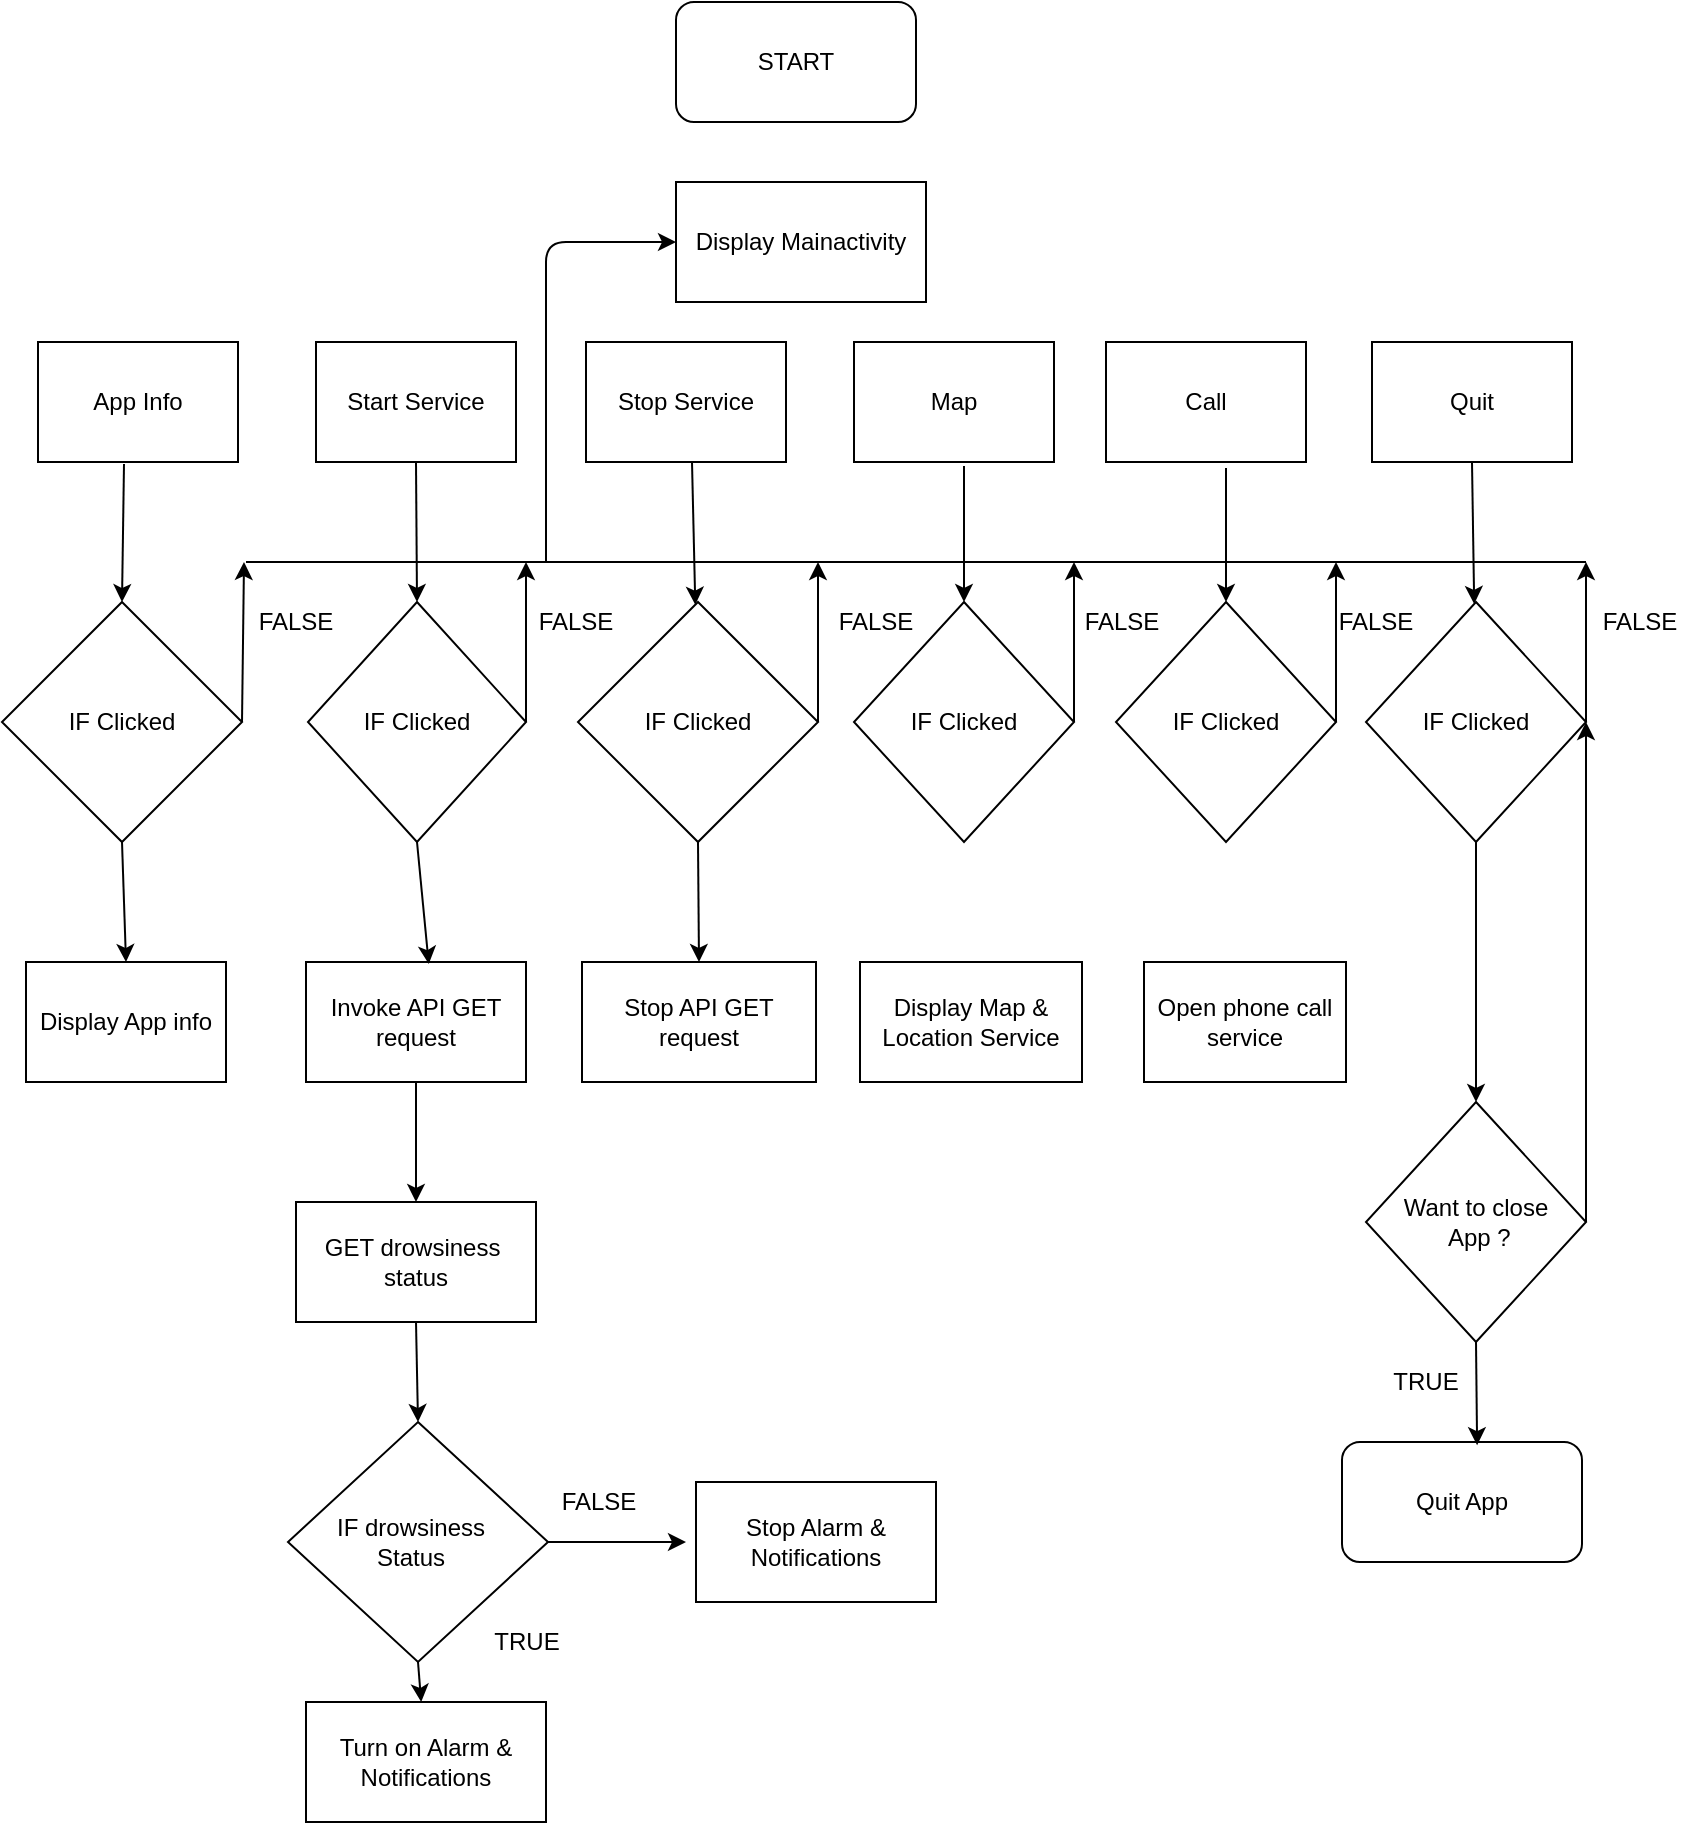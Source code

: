 <mxfile version="14.1.8" type="github">
  <diagram id="T8kElz6zl9y2UDNuJRaN" name="Page-1">
    <mxGraphModel dx="868" dy="490" grid="1" gridSize="10" guides="1" tooltips="1" connect="1" arrows="1" fold="1" page="1" pageScale="1" pageWidth="850" pageHeight="1100" math="0" shadow="0">
      <root>
        <mxCell id="0" />
        <mxCell id="1" parent="0" />
        <mxCell id="hqb7r71HThTkE5SXsh7w-2" value="START&lt;br&gt;" style="rounded=1;whiteSpace=wrap;html=1;" vertex="1" parent="1">
          <mxGeometry x="365" y="40" width="120" height="60" as="geometry" />
        </mxCell>
        <mxCell id="hqb7r71HThTkE5SXsh7w-3" value="App Info" style="rounded=0;whiteSpace=wrap;html=1;" vertex="1" parent="1">
          <mxGeometry x="46" y="210" width="100" height="60" as="geometry" />
        </mxCell>
        <mxCell id="hqb7r71HThTkE5SXsh7w-8" value="Display Mainactivity" style="rounded=0;whiteSpace=wrap;html=1;" vertex="1" parent="1">
          <mxGeometry x="365" y="130" width="125" height="60" as="geometry" />
        </mxCell>
        <mxCell id="hqb7r71HThTkE5SXsh7w-11" value="IF Clicked" style="rhombus;whiteSpace=wrap;html=1;" vertex="1" parent="1">
          <mxGeometry x="28" y="340" width="120" height="120" as="geometry" />
        </mxCell>
        <mxCell id="hqb7r71HThTkE5SXsh7w-15" value="Start Service" style="rounded=0;whiteSpace=wrap;html=1;" vertex="1" parent="1">
          <mxGeometry x="185" y="210" width="100" height="60" as="geometry" />
        </mxCell>
        <mxCell id="hqb7r71HThTkE5SXsh7w-16" value="Stop Service" style="rounded=0;whiteSpace=wrap;html=1;" vertex="1" parent="1">
          <mxGeometry x="320" y="210" width="100" height="60" as="geometry" />
        </mxCell>
        <mxCell id="hqb7r71HThTkE5SXsh7w-17" value="Map" style="rounded=0;whiteSpace=wrap;html=1;" vertex="1" parent="1">
          <mxGeometry x="454" y="210" width="100" height="60" as="geometry" />
        </mxCell>
        <mxCell id="hqb7r71HThTkE5SXsh7w-18" value="Call" style="rounded=0;whiteSpace=wrap;html=1;" vertex="1" parent="1">
          <mxGeometry x="580" y="210" width="100" height="60" as="geometry" />
        </mxCell>
        <mxCell id="hqb7r71HThTkE5SXsh7w-23" value="IF Clicked" style="rhombus;whiteSpace=wrap;html=1;" vertex="1" parent="1">
          <mxGeometry x="181" y="340" width="109" height="120" as="geometry" />
        </mxCell>
        <mxCell id="hqb7r71HThTkE5SXsh7w-24" value="IF Clicked" style="rhombus;whiteSpace=wrap;html=1;" vertex="1" parent="1">
          <mxGeometry x="316" y="340" width="120" height="120" as="geometry" />
        </mxCell>
        <mxCell id="hqb7r71HThTkE5SXsh7w-25" value="IF Clicked" style="rhombus;whiteSpace=wrap;html=1;" vertex="1" parent="1">
          <mxGeometry x="454" y="340" width="110" height="120" as="geometry" />
        </mxCell>
        <mxCell id="hqb7r71HThTkE5SXsh7w-26" value="IF Clicked" style="rhombus;whiteSpace=wrap;html=1;" vertex="1" parent="1">
          <mxGeometry x="585" y="340" width="110" height="120" as="geometry" />
        </mxCell>
        <mxCell id="hqb7r71HThTkE5SXsh7w-27" value="Display App info" style="rounded=0;whiteSpace=wrap;html=1;" vertex="1" parent="1">
          <mxGeometry x="40" y="520" width="100" height="60" as="geometry" />
        </mxCell>
        <mxCell id="hqb7r71HThTkE5SXsh7w-28" value="Invoke API GET request" style="rounded=0;whiteSpace=wrap;html=1;" vertex="1" parent="1">
          <mxGeometry x="180" y="520" width="110" height="60" as="geometry" />
        </mxCell>
        <mxCell id="hqb7r71HThTkE5SXsh7w-29" value="GET drowsiness&amp;nbsp;&lt;br&gt;status" style="rounded=0;whiteSpace=wrap;html=1;" vertex="1" parent="1">
          <mxGeometry x="175" y="640" width="120" height="60" as="geometry" />
        </mxCell>
        <mxCell id="hqb7r71HThTkE5SXsh7w-31" value="" style="rhombus;whiteSpace=wrap;html=1;" vertex="1" parent="1">
          <mxGeometry x="171" y="750" width="130" height="120" as="geometry" />
        </mxCell>
        <mxCell id="hqb7r71HThTkE5SXsh7w-32" value="Turn on Alarm &amp;amp;&lt;br&gt;Notifications" style="rounded=0;whiteSpace=wrap;html=1;" vertex="1" parent="1">
          <mxGeometry x="180" y="890" width="120" height="60" as="geometry" />
        </mxCell>
        <mxCell id="hqb7r71HThTkE5SXsh7w-33" value="IF drowsiness Status&lt;br&gt;" style="text;html=1;strokeColor=none;fillColor=none;align=center;verticalAlign=middle;whiteSpace=wrap;rounded=0;" vertex="1" parent="1">
          <mxGeometry x="185" y="780" width="95" height="60" as="geometry" />
        </mxCell>
        <mxCell id="hqb7r71HThTkE5SXsh7w-34" value="Stop Alarm &amp;amp; Notifications" style="rounded=0;whiteSpace=wrap;html=1;" vertex="1" parent="1">
          <mxGeometry x="375" y="780" width="120" height="60" as="geometry" />
        </mxCell>
        <mxCell id="hqb7r71HThTkE5SXsh7w-37" value="" style="endArrow=classic;html=1;exitX=0.5;exitY=1;exitDx=0;exitDy=0;entryX=0.558;entryY=0.017;entryDx=0;entryDy=0;entryPerimeter=0;" edge="1" parent="1" source="hqb7r71HThTkE5SXsh7w-23" target="hqb7r71HThTkE5SXsh7w-28">
          <mxGeometry width="50" height="50" relative="1" as="geometry">
            <mxPoint x="390" y="520" as="sourcePoint" />
            <mxPoint x="440" y="470" as="targetPoint" />
          </mxGeometry>
        </mxCell>
        <mxCell id="hqb7r71HThTkE5SXsh7w-39" value="" style="endArrow=classic;html=1;exitX=0.5;exitY=1;exitDx=0;exitDy=0;" edge="1" parent="1" source="hqb7r71HThTkE5SXsh7w-28" target="hqb7r71HThTkE5SXsh7w-29">
          <mxGeometry width="50" height="50" relative="1" as="geometry">
            <mxPoint x="260" y="590" as="sourcePoint" />
            <mxPoint x="310" y="540" as="targetPoint" />
          </mxGeometry>
        </mxCell>
        <mxCell id="hqb7r71HThTkE5SXsh7w-40" value="" style="endArrow=classic;html=1;exitX=0.5;exitY=1;exitDx=0;exitDy=0;entryX=0.5;entryY=0;entryDx=0;entryDy=0;" edge="1" parent="1" source="hqb7r71HThTkE5SXsh7w-29" target="hqb7r71HThTkE5SXsh7w-31">
          <mxGeometry width="50" height="50" relative="1" as="geometry">
            <mxPoint x="360" y="690" as="sourcePoint" />
            <mxPoint x="410" y="640" as="targetPoint" />
          </mxGeometry>
        </mxCell>
        <mxCell id="hqb7r71HThTkE5SXsh7w-41" value="" style="endArrow=classic;html=1;exitX=1;exitY=0.5;exitDx=0;exitDy=0;" edge="1" parent="1" source="hqb7r71HThTkE5SXsh7w-31">
          <mxGeometry width="50" height="50" relative="1" as="geometry">
            <mxPoint x="330" y="770" as="sourcePoint" />
            <mxPoint x="370" y="810" as="targetPoint" />
          </mxGeometry>
        </mxCell>
        <mxCell id="hqb7r71HThTkE5SXsh7w-42" value="" style="endArrow=classic;html=1;exitX=0.5;exitY=1;exitDx=0;exitDy=0;" edge="1" parent="1" source="hqb7r71HThTkE5SXsh7w-31" target="hqb7r71HThTkE5SXsh7w-32">
          <mxGeometry width="50" height="50" relative="1" as="geometry">
            <mxPoint x="280" y="820" as="sourcePoint" />
            <mxPoint x="330" y="770" as="targetPoint" />
          </mxGeometry>
        </mxCell>
        <mxCell id="hqb7r71HThTkE5SXsh7w-43" value="" style="endArrow=classic;html=1;exitX=0.5;exitY=1;exitDx=0;exitDy=0;entryX=0.5;entryY=0;entryDx=0;entryDy=0;" edge="1" parent="1" source="hqb7r71HThTkE5SXsh7w-11" target="hqb7r71HThTkE5SXsh7w-27">
          <mxGeometry width="50" height="50" relative="1" as="geometry">
            <mxPoint x="140" y="390" as="sourcePoint" />
            <mxPoint x="190" y="340" as="targetPoint" />
          </mxGeometry>
        </mxCell>
        <mxCell id="hqb7r71HThTkE5SXsh7w-44" value="Stop API GET request" style="rounded=0;whiteSpace=wrap;html=1;" vertex="1" parent="1">
          <mxGeometry x="318" y="520" width="117" height="60" as="geometry" />
        </mxCell>
        <mxCell id="hqb7r71HThTkE5SXsh7w-45" value="" style="endArrow=classic;html=1;exitX=0.5;exitY=1;exitDx=0;exitDy=0;entryX=0.5;entryY=0;entryDx=0;entryDy=0;" edge="1" parent="1" source="hqb7r71HThTkE5SXsh7w-24" target="hqb7r71HThTkE5SXsh7w-44">
          <mxGeometry width="50" height="50" relative="1" as="geometry">
            <mxPoint x="480" y="440" as="sourcePoint" />
            <mxPoint x="530" y="390" as="targetPoint" />
          </mxGeometry>
        </mxCell>
        <mxCell id="hqb7r71HThTkE5SXsh7w-46" value="FALSE" style="text;html=1;align=center;verticalAlign=middle;resizable=0;points=[];autosize=1;" vertex="1" parent="1">
          <mxGeometry x="301" y="780" width="50" height="20" as="geometry" />
        </mxCell>
        <mxCell id="hqb7r71HThTkE5SXsh7w-47" value="TRUE" style="text;html=1;align=center;verticalAlign=middle;resizable=0;points=[];autosize=1;" vertex="1" parent="1">
          <mxGeometry x="265" y="850" width="50" height="20" as="geometry" />
        </mxCell>
        <mxCell id="hqb7r71HThTkE5SXsh7w-48" value="Display Map &amp;amp; Location Service" style="rounded=0;whiteSpace=wrap;html=1;" vertex="1" parent="1">
          <mxGeometry x="457" y="520" width="111" height="60" as="geometry" />
        </mxCell>
        <mxCell id="hqb7r71HThTkE5SXsh7w-49" value="Open phone call service" style="rounded=0;whiteSpace=wrap;html=1;" vertex="1" parent="1">
          <mxGeometry x="599" y="520" width="101" height="60" as="geometry" />
        </mxCell>
        <mxCell id="hqb7r71HThTkE5SXsh7w-52" value="Quit" style="rounded=0;whiteSpace=wrap;html=1;" vertex="1" parent="1">
          <mxGeometry x="713" y="210" width="100" height="60" as="geometry" />
        </mxCell>
        <mxCell id="hqb7r71HThTkE5SXsh7w-54" value="IF Clicked" style="rhombus;whiteSpace=wrap;html=1;" vertex="1" parent="1">
          <mxGeometry x="710" y="340" width="110" height="120" as="geometry" />
        </mxCell>
        <mxCell id="hqb7r71HThTkE5SXsh7w-55" value="Want to close&lt;br&gt;&amp;nbsp;App ?" style="rhombus;whiteSpace=wrap;html=1;" vertex="1" parent="1">
          <mxGeometry x="710" y="590" width="110" height="120" as="geometry" />
        </mxCell>
        <mxCell id="hqb7r71HThTkE5SXsh7w-58" value="Quit App" style="rounded=1;whiteSpace=wrap;html=1;" vertex="1" parent="1">
          <mxGeometry x="698" y="760" width="120" height="60" as="geometry" />
        </mxCell>
        <mxCell id="hqb7r71HThTkE5SXsh7w-69" value="" style="endArrow=classic;html=1;entryX=0;entryY=0.5;entryDx=0;entryDy=0;" edge="1" parent="1" target="hqb7r71HThTkE5SXsh7w-8">
          <mxGeometry width="50" height="50" relative="1" as="geometry">
            <mxPoint x="300" y="320" as="sourcePoint" />
            <mxPoint x="304" y="160" as="targetPoint" />
            <Array as="points">
              <mxPoint x="300" y="160" />
            </Array>
          </mxGeometry>
        </mxCell>
        <mxCell id="hqb7r71HThTkE5SXsh7w-70" value="" style="endArrow=none;html=1;" edge="1" parent="1">
          <mxGeometry width="50" height="50" relative="1" as="geometry">
            <mxPoint x="150" y="320" as="sourcePoint" />
            <mxPoint x="820" y="320" as="targetPoint" />
          </mxGeometry>
        </mxCell>
        <mxCell id="hqb7r71HThTkE5SXsh7w-71" value="" style="endArrow=classic;html=1;exitX=1;exitY=0.5;exitDx=0;exitDy=0;" edge="1" parent="1" source="hqb7r71HThTkE5SXsh7w-11">
          <mxGeometry width="50" height="50" relative="1" as="geometry">
            <mxPoint x="150" y="390" as="sourcePoint" />
            <mxPoint x="149" y="320" as="targetPoint" />
          </mxGeometry>
        </mxCell>
        <mxCell id="hqb7r71HThTkE5SXsh7w-72" value="" style="endArrow=classic;html=1;exitX=1;exitY=0.5;exitDx=0;exitDy=0;" edge="1" parent="1" source="hqb7r71HThTkE5SXsh7w-24">
          <mxGeometry width="50" height="50" relative="1" as="geometry">
            <mxPoint x="288" y="398" as="sourcePoint" />
            <mxPoint x="436" y="320" as="targetPoint" />
          </mxGeometry>
        </mxCell>
        <mxCell id="hqb7r71HThTkE5SXsh7w-73" value="" style="endArrow=classic;html=1;exitX=1;exitY=0.5;exitDx=0;exitDy=0;" edge="1" parent="1" source="hqb7r71HThTkE5SXsh7w-23">
          <mxGeometry width="50" height="50" relative="1" as="geometry">
            <mxPoint x="446" y="410" as="sourcePoint" />
            <mxPoint x="290" y="320" as="targetPoint" />
          </mxGeometry>
        </mxCell>
        <mxCell id="hqb7r71HThTkE5SXsh7w-76" value="" style="endArrow=classic;html=1;exitX=1;exitY=0.5;exitDx=0;exitDy=0;" edge="1" parent="1" source="hqb7r71HThTkE5SXsh7w-25">
          <mxGeometry width="50" height="50" relative="1" as="geometry">
            <mxPoint x="446" y="410" as="sourcePoint" />
            <mxPoint x="564" y="320" as="targetPoint" />
          </mxGeometry>
        </mxCell>
        <mxCell id="hqb7r71HThTkE5SXsh7w-77" value="" style="endArrow=classic;html=1;exitX=1;exitY=0.5;exitDx=0;exitDy=0;" edge="1" parent="1" source="hqb7r71HThTkE5SXsh7w-54">
          <mxGeometry width="50" height="50" relative="1" as="geometry">
            <mxPoint x="693" y="400" as="sourcePoint" />
            <mxPoint x="820" y="320" as="targetPoint" />
          </mxGeometry>
        </mxCell>
        <mxCell id="hqb7r71HThTkE5SXsh7w-79" value="" style="endArrow=classic;html=1;exitX=1;exitY=0.5;exitDx=0;exitDy=0;" edge="1" parent="1" source="hqb7r71HThTkE5SXsh7w-26">
          <mxGeometry width="50" height="50" relative="1" as="geometry">
            <mxPoint x="695" y="400" as="sourcePoint" />
            <mxPoint x="695" y="320" as="targetPoint" />
          </mxGeometry>
        </mxCell>
        <mxCell id="hqb7r71HThTkE5SXsh7w-82" value="" style="endArrow=classic;html=1;exitX=1;exitY=0.5;exitDx=0;exitDy=0;" edge="1" parent="1">
          <mxGeometry width="50" height="50" relative="1" as="geometry">
            <mxPoint x="820" y="650" as="sourcePoint" />
            <mxPoint x="820" y="400" as="targetPoint" />
          </mxGeometry>
        </mxCell>
        <mxCell id="hqb7r71HThTkE5SXsh7w-86" value="" style="endArrow=classic;html=1;exitX=0.5;exitY=1;exitDx=0;exitDy=0;entryX=0.563;entryY=0.027;entryDx=0;entryDy=0;entryPerimeter=0;" edge="1" parent="1" source="hqb7r71HThTkE5SXsh7w-55" target="hqb7r71HThTkE5SXsh7w-58">
          <mxGeometry width="50" height="50" relative="1" as="geometry">
            <mxPoint x="690" y="770" as="sourcePoint" />
            <mxPoint x="740" y="720" as="targetPoint" />
          </mxGeometry>
        </mxCell>
        <mxCell id="hqb7r71HThTkE5SXsh7w-89" value="" style="endArrow=classic;html=1;exitX=0.43;exitY=1.017;exitDx=0;exitDy=0;exitPerimeter=0;entryX=0.5;entryY=0;entryDx=0;entryDy=0;" edge="1" parent="1" source="hqb7r71HThTkE5SXsh7w-3" target="hqb7r71HThTkE5SXsh7w-11">
          <mxGeometry width="50" height="50" relative="1" as="geometry">
            <mxPoint x="50" y="350" as="sourcePoint" />
            <mxPoint x="100" y="300" as="targetPoint" />
          </mxGeometry>
        </mxCell>
        <mxCell id="hqb7r71HThTkE5SXsh7w-90" value="" style="endArrow=classic;html=1;exitX=0.5;exitY=1;exitDx=0;exitDy=0;entryX=0.5;entryY=0;entryDx=0;entryDy=0;" edge="1" parent="1" source="hqb7r71HThTkE5SXsh7w-15" target="hqb7r71HThTkE5SXsh7w-23">
          <mxGeometry width="50" height="50" relative="1" as="geometry">
            <mxPoint x="180" y="360" as="sourcePoint" />
            <mxPoint x="230" y="310" as="targetPoint" />
          </mxGeometry>
        </mxCell>
        <mxCell id="hqb7r71HThTkE5SXsh7w-91" value="" style="endArrow=classic;html=1;" edge="1" parent="1" target="hqb7r71HThTkE5SXsh7w-24">
          <mxGeometry width="50" height="50" relative="1" as="geometry">
            <mxPoint x="373" y="270" as="sourcePoint" />
            <mxPoint x="245.5" y="350" as="targetPoint" />
          </mxGeometry>
        </mxCell>
        <mxCell id="hqb7r71HThTkE5SXsh7w-92" value="" style="endArrow=classic;html=1;entryX=0.5;entryY=0;entryDx=0;entryDy=0;" edge="1" parent="1" target="hqb7r71HThTkE5SXsh7w-25">
          <mxGeometry width="50" height="50" relative="1" as="geometry">
            <mxPoint x="509" y="272" as="sourcePoint" />
            <mxPoint x="540" y="280" as="targetPoint" />
          </mxGeometry>
        </mxCell>
        <mxCell id="hqb7r71HThTkE5SXsh7w-93" value="" style="endArrow=classic;html=1;exitX=0.6;exitY=1.05;exitDx=0;exitDy=0;exitPerimeter=0;" edge="1" parent="1" source="hqb7r71HThTkE5SXsh7w-18" target="hqb7r71HThTkE5SXsh7w-26">
          <mxGeometry width="50" height="50" relative="1" as="geometry">
            <mxPoint x="255" y="290" as="sourcePoint" />
            <mxPoint x="255.5" y="360" as="targetPoint" />
          </mxGeometry>
        </mxCell>
        <mxCell id="hqb7r71HThTkE5SXsh7w-94" value="" style="endArrow=classic;html=1;exitX=0.5;exitY=1;exitDx=0;exitDy=0;" edge="1" parent="1" source="hqb7r71HThTkE5SXsh7w-52" target="hqb7r71HThTkE5SXsh7w-54">
          <mxGeometry width="50" height="50" relative="1" as="geometry">
            <mxPoint x="265" y="300" as="sourcePoint" />
            <mxPoint x="265.5" y="370" as="targetPoint" />
          </mxGeometry>
        </mxCell>
        <mxCell id="hqb7r71HThTkE5SXsh7w-95" value="" style="endArrow=classic;html=1;exitX=0.5;exitY=1;exitDx=0;exitDy=0;" edge="1" parent="1" source="hqb7r71HThTkE5SXsh7w-54" target="hqb7r71HThTkE5SXsh7w-55">
          <mxGeometry width="50" height="50" relative="1" as="geometry">
            <mxPoint x="740" y="540" as="sourcePoint" />
            <mxPoint x="790" y="490" as="targetPoint" />
          </mxGeometry>
        </mxCell>
        <mxCell id="hqb7r71HThTkE5SXsh7w-96" value="TRUE" style="text;html=1;strokeColor=none;fillColor=none;align=center;verticalAlign=middle;whiteSpace=wrap;rounded=0;" vertex="1" parent="1">
          <mxGeometry x="720" y="720" width="40" height="20" as="geometry" />
        </mxCell>
        <mxCell id="hqb7r71HThTkE5SXsh7w-97" value="FALSE" style="text;html=1;strokeColor=none;fillColor=none;align=center;verticalAlign=middle;whiteSpace=wrap;rounded=0;" vertex="1" parent="1">
          <mxGeometry x="155" y="340" width="40" height="20" as="geometry" />
        </mxCell>
        <mxCell id="hqb7r71HThTkE5SXsh7w-98" value="FALSE" style="text;html=1;strokeColor=none;fillColor=none;align=center;verticalAlign=middle;whiteSpace=wrap;rounded=0;" vertex="1" parent="1">
          <mxGeometry x="445" y="340" width="40" height="20" as="geometry" />
        </mxCell>
        <mxCell id="hqb7r71HThTkE5SXsh7w-99" value="FALSE" style="text;html=1;strokeColor=none;fillColor=none;align=center;verticalAlign=middle;whiteSpace=wrap;rounded=0;" vertex="1" parent="1">
          <mxGeometry x="295" y="340" width="40" height="20" as="geometry" />
        </mxCell>
        <mxCell id="hqb7r71HThTkE5SXsh7w-100" value="FALSE" style="text;html=1;strokeColor=none;fillColor=none;align=center;verticalAlign=middle;whiteSpace=wrap;rounded=0;" vertex="1" parent="1">
          <mxGeometry x="568" y="340" width="40" height="20" as="geometry" />
        </mxCell>
        <mxCell id="hqb7r71HThTkE5SXsh7w-101" value="FALSE" style="text;html=1;strokeColor=none;fillColor=none;align=center;verticalAlign=middle;whiteSpace=wrap;rounded=0;" vertex="1" parent="1">
          <mxGeometry x="695" y="340" width="40" height="20" as="geometry" />
        </mxCell>
        <mxCell id="hqb7r71HThTkE5SXsh7w-102" value="FALSE" style="text;html=1;strokeColor=none;fillColor=none;align=center;verticalAlign=middle;whiteSpace=wrap;rounded=0;" vertex="1" parent="1">
          <mxGeometry x="827" y="340" width="40" height="20" as="geometry" />
        </mxCell>
      </root>
    </mxGraphModel>
  </diagram>
</mxfile>

